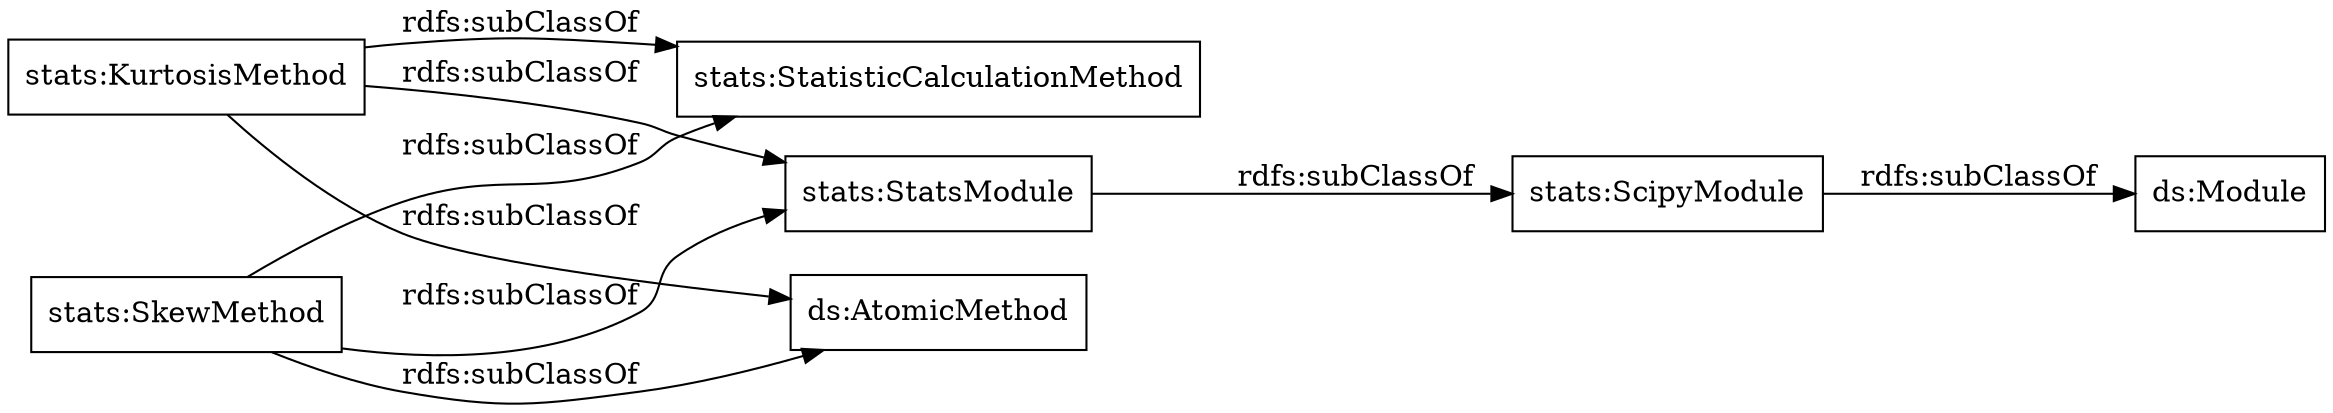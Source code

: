 digraph ar2dtool_diagram { 
rankdir=LR;
size="1000"
node [shape = rectangle, color="black"]; "stats:KurtosisMethod" "stats:SkewMethod" "stats:StatsModule" "stats:ScipyModule" ; /*classes style*/
	"stats:KurtosisMethod" -> "stats:StatsModule" [ label = "rdfs:subClassOf" ];
	"stats:KurtosisMethod" -> "stats:StatisticCalculationMethod" [ label = "rdfs:subClassOf" ];
	"stats:KurtosisMethod" -> "ds:AtomicMethod" [ label = "rdfs:subClassOf" ];
	"stats:SkewMethod" -> "stats:StatsModule" [ label = "rdfs:subClassOf" ];
	"stats:SkewMethod" -> "stats:StatisticCalculationMethod" [ label = "rdfs:subClassOf" ];
	"stats:SkewMethod" -> "ds:AtomicMethod" [ label = "rdfs:subClassOf" ];
	"stats:StatsModule" -> "stats:ScipyModule" [ label = "rdfs:subClassOf" ];
	"stats:ScipyModule" -> "ds:Module" [ label = "rdfs:subClassOf" ];

}
